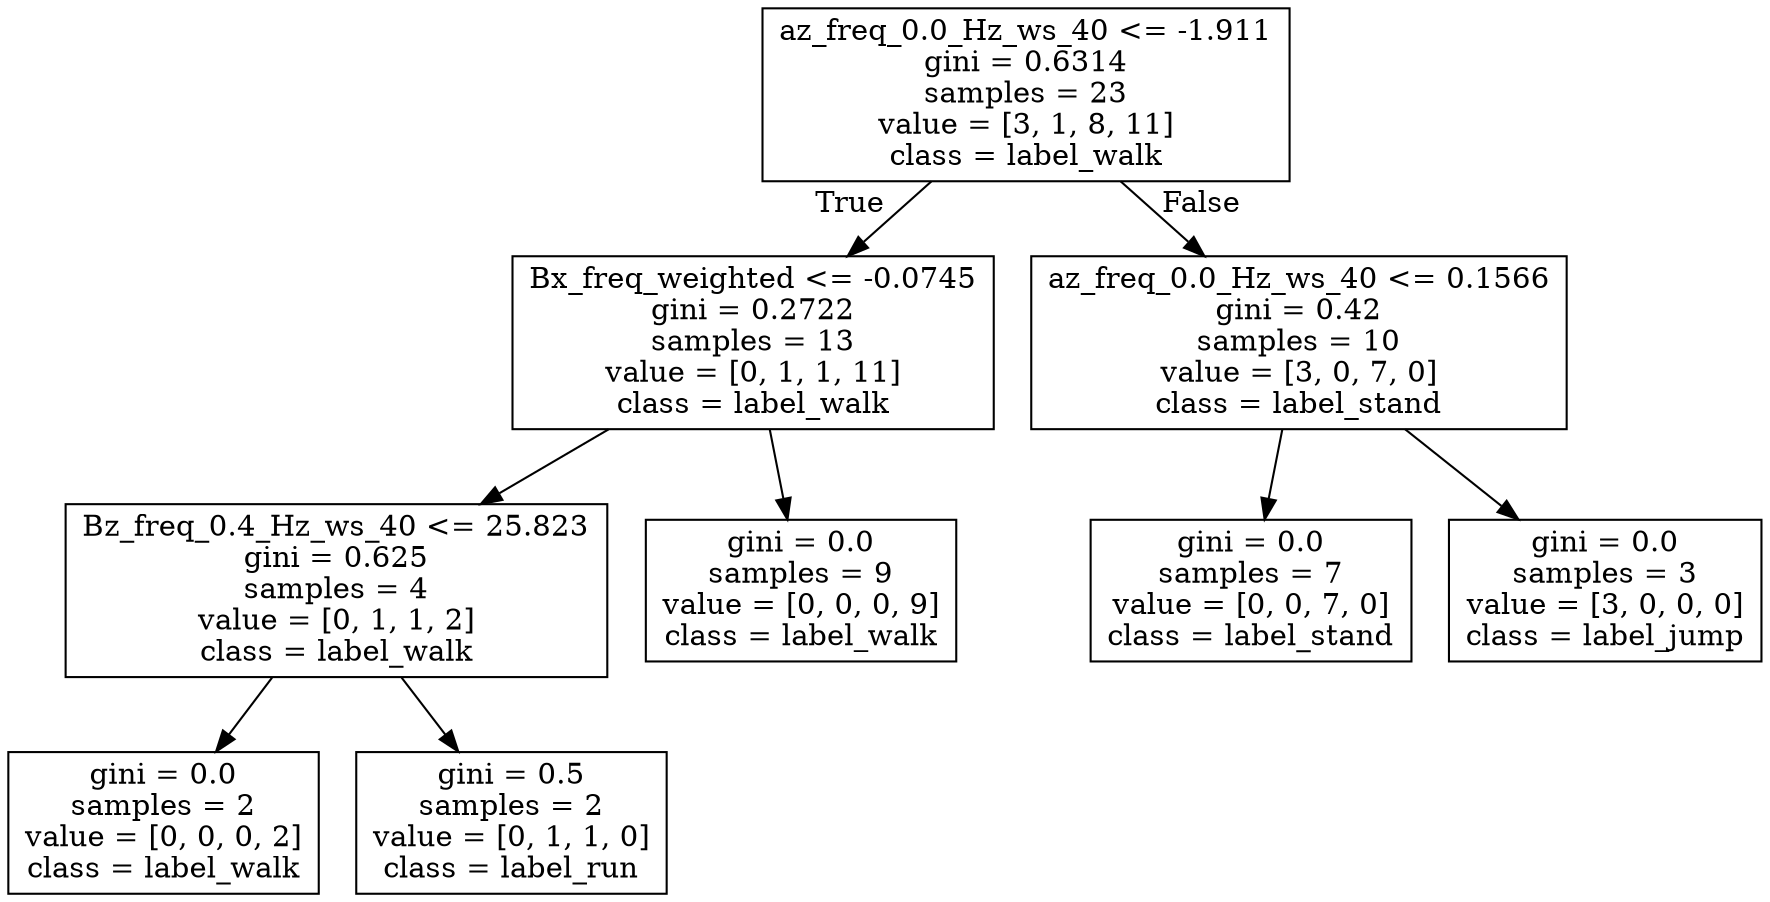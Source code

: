 digraph Tree {
node [shape=box] ;
0 [label="az_freq_0.0_Hz_ws_40 <= -1.911\ngini = 0.6314\nsamples = 23\nvalue = [3, 1, 8, 11]\nclass = label_walk"] ;
1 [label="Bx_freq_weighted <= -0.0745\ngini = 0.2722\nsamples = 13\nvalue = [0, 1, 1, 11]\nclass = label_walk"] ;
0 -> 1 [labeldistance=2.5, labelangle=45, headlabel="True"] ;
2 [label="Bz_freq_0.4_Hz_ws_40 <= 25.823\ngini = 0.625\nsamples = 4\nvalue = [0, 1, 1, 2]\nclass = label_walk"] ;
1 -> 2 ;
3 [label="gini = 0.0\nsamples = 2\nvalue = [0, 0, 0, 2]\nclass = label_walk"] ;
2 -> 3 ;
4 [label="gini = 0.5\nsamples = 2\nvalue = [0, 1, 1, 0]\nclass = label_run"] ;
2 -> 4 ;
5 [label="gini = 0.0\nsamples = 9\nvalue = [0, 0, 0, 9]\nclass = label_walk"] ;
1 -> 5 ;
6 [label="az_freq_0.0_Hz_ws_40 <= 0.1566\ngini = 0.42\nsamples = 10\nvalue = [3, 0, 7, 0]\nclass = label_stand"] ;
0 -> 6 [labeldistance=2.5, labelangle=-45, headlabel="False"] ;
7 [label="gini = 0.0\nsamples = 7\nvalue = [0, 0, 7, 0]\nclass = label_stand"] ;
6 -> 7 ;
8 [label="gini = 0.0\nsamples = 3\nvalue = [3, 0, 0, 0]\nclass = label_jump"] ;
6 -> 8 ;
}